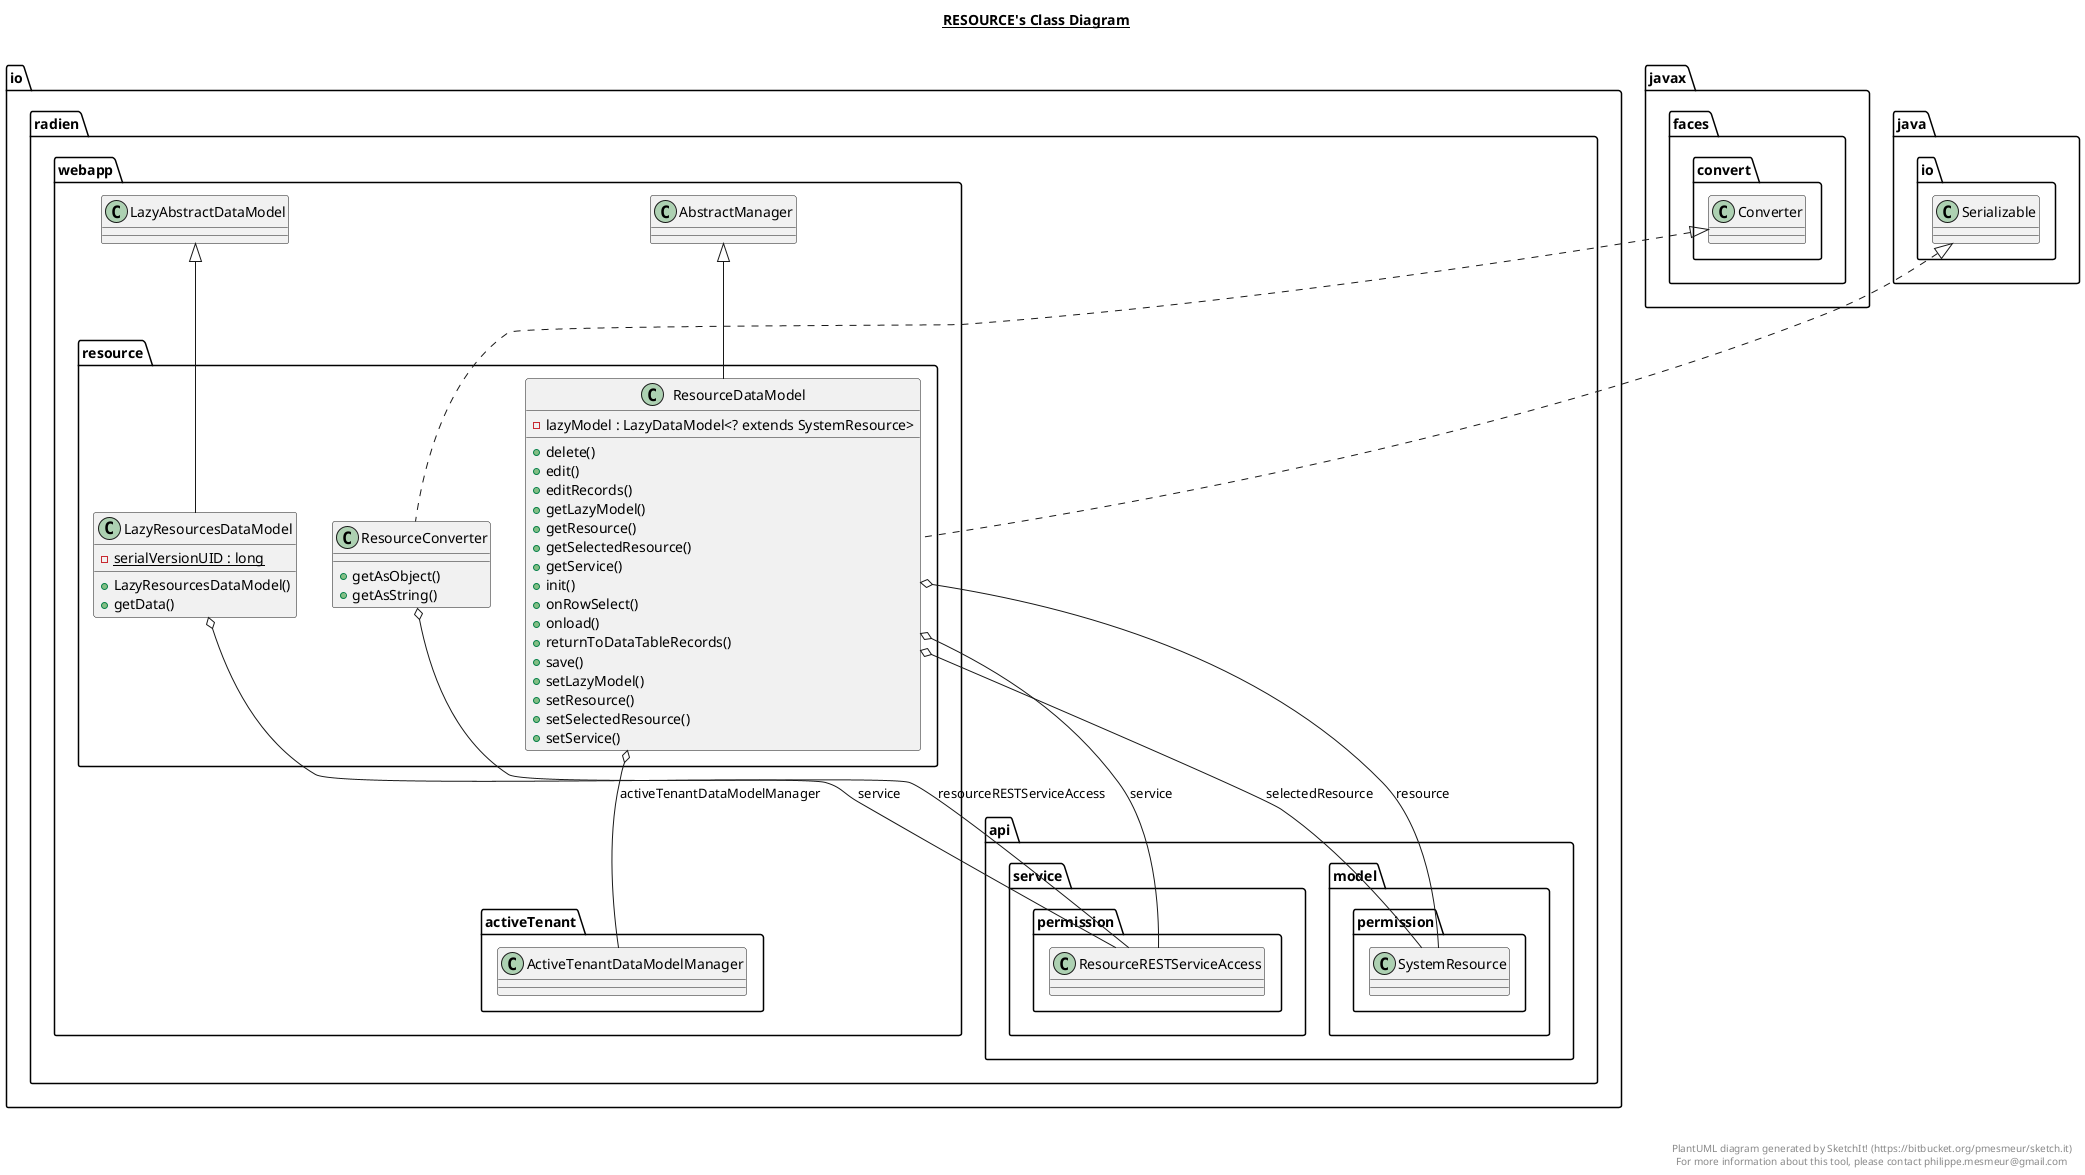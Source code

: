 @startuml

title __RESOURCE's Class Diagram__\n

  namespace io.radien.webapp {
    namespace resource {
      class io.radien.webapp.resource.LazyResourcesDataModel {
          {static} - serialVersionUID : long
          + LazyResourcesDataModel()
          + getData()
      }
    }
  }
  

  namespace io.radien.webapp {
    namespace resource {
      class io.radien.webapp.resource.ResourceConverter {
          + getAsObject()
          + getAsString()
      }
    }
  }
  

  namespace io.radien.webapp {
    namespace resource {
      class io.radien.webapp.resource.ResourceDataModel {
          - lazyModel : LazyDataModel<? extends SystemResource>
          + delete()
          + edit()
          + editRecords()
          + getLazyModel()
          + getResource()
          + getSelectedResource()
          + getService()
          + init()
          + onRowSelect()
          + onload()
          + returnToDataTableRecords()
          + save()
          + setLazyModel()
          + setResource()
          + setSelectedResource()
          + setService()
      }
    }
  }
  

  io.radien.webapp.resource.LazyResourcesDataModel -up-|> io.radien.webapp.LazyAbstractDataModel
  io.radien.webapp.resource.LazyResourcesDataModel o-- io.radien.api.service.permission.ResourceRESTServiceAccess : service
  io.radien.webapp.resource.ResourceConverter .up.|> javax.faces.convert.Converter
  io.radien.webapp.resource.ResourceConverter o-- io.radien.api.service.permission.ResourceRESTServiceAccess : resourceRESTServiceAccess
  io.radien.webapp.resource.ResourceDataModel .up.|> java.io.Serializable
  io.radien.webapp.resource.ResourceDataModel -up-|> io.radien.webapp.AbstractManager
  io.radien.webapp.resource.ResourceDataModel o-- io.radien.webapp.activeTenant.ActiveTenantDataModelManager : activeTenantDataModelManager
  io.radien.webapp.resource.ResourceDataModel o-- io.radien.api.model.permission.SystemResource : resource
  io.radien.webapp.resource.ResourceDataModel o-- io.radien.api.model.permission.SystemResource : selectedResource
  io.radien.webapp.resource.ResourceDataModel o-- io.radien.api.service.permission.ResourceRESTServiceAccess : service


right footer


PlantUML diagram generated by SketchIt! (https://bitbucket.org/pmesmeur/sketch.it)
For more information about this tool, please contact philippe.mesmeur@gmail.com
endfooter

@enduml
